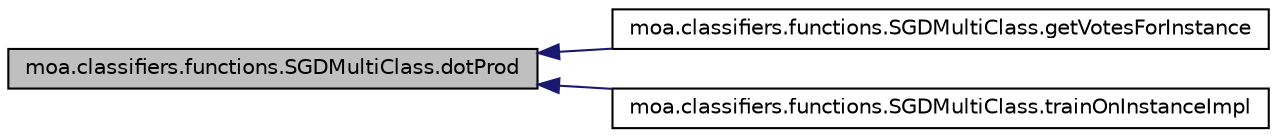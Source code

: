 digraph G
{
  edge [fontname="Helvetica",fontsize="10",labelfontname="Helvetica",labelfontsize="10"];
  node [fontname="Helvetica",fontsize="10",shape=record];
  rankdir=LR;
  Node1 [label="moa.classifiers.functions.SGDMultiClass.dotProd",height=0.2,width=0.4,color="black", fillcolor="grey75", style="filled" fontcolor="black"];
  Node1 -> Node2 [dir=back,color="midnightblue",fontsize="10",style="solid",fontname="Helvetica"];
  Node2 [label="moa.classifiers.functions.SGDMultiClass.getVotesForInstance",height=0.2,width=0.4,color="black", fillcolor="white", style="filled",URL="$classmoa_1_1classifiers_1_1functions_1_1SGDMultiClass.html#a4c8a42d0d7e44d4a049d590b3de120e3",tooltip="Calculates the class membership probabilities for the given test instance."];
  Node1 -> Node3 [dir=back,color="midnightblue",fontsize="10",style="solid",fontname="Helvetica"];
  Node3 [label="moa.classifiers.functions.SGDMultiClass.trainOnInstanceImpl",height=0.2,width=0.4,color="black", fillcolor="white", style="filled",URL="$classmoa_1_1classifiers_1_1functions_1_1SGDMultiClass.html#a80eb3f2f9d30d403c820ee5a2b822179"];
}
